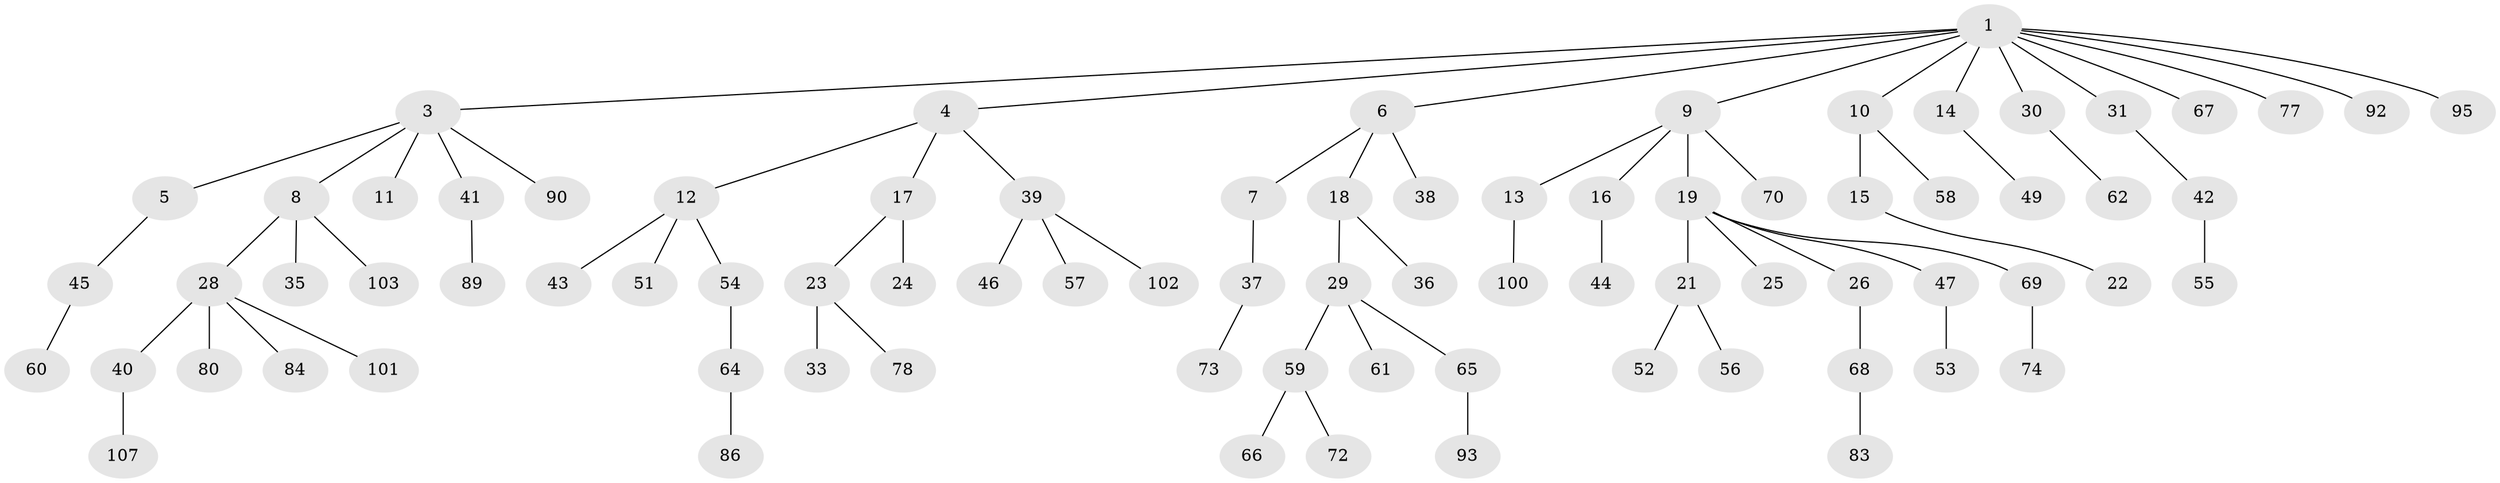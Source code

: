// original degree distribution, {5: 0.02586206896551724, 9: 0.008620689655172414, 6: 0.017241379310344827, 4: 0.06896551724137931, 2: 0.25862068965517243, 3: 0.10344827586206896, 1: 0.5086206896551724, 7: 0.008620689655172414}
// Generated by graph-tools (version 1.1) at 2025/19/03/04/25 18:19:14]
// undirected, 81 vertices, 80 edges
graph export_dot {
graph [start="1"]
  node [color=gray90,style=filled];
  1 [super="+2"];
  3;
  4;
  5;
  6;
  7;
  8;
  9 [super="+82+48"];
  10;
  11;
  12;
  13;
  14;
  15;
  16;
  17 [super="+63"];
  18 [super="+34+71"];
  19 [super="+20"];
  21;
  22;
  23;
  24;
  25 [super="+27"];
  26;
  28 [super="+32"];
  29 [super="+94"];
  30 [super="+115+91"];
  31;
  33 [super="+76+99"];
  35;
  36 [super="+79+98"];
  37;
  38;
  39 [super="+50"];
  40;
  41;
  42;
  43;
  44;
  45;
  46;
  47 [super="+88+97"];
  49 [super="+85"];
  51;
  52 [super="+106"];
  53;
  54;
  55;
  56;
  57;
  58;
  59;
  60;
  61;
  62;
  64;
  65 [super="+87"];
  66;
  67;
  68;
  69;
  70;
  72;
  73;
  74;
  77;
  78;
  80 [super="+104+81"];
  83;
  84;
  86;
  89 [super="+110"];
  90;
  92;
  93;
  95;
  100;
  101;
  102;
  103;
  107 [super="+108"];
  1 -- 14;
  1 -- 30;
  1 -- 77;
  1 -- 92;
  1 -- 3;
  1 -- 4;
  1 -- 67;
  1 -- 6;
  1 -- 9;
  1 -- 10;
  1 -- 31;
  1 -- 95;
  3 -- 5;
  3 -- 8;
  3 -- 11;
  3 -- 41;
  3 -- 90;
  4 -- 12;
  4 -- 17;
  4 -- 39;
  5 -- 45;
  6 -- 7;
  6 -- 18;
  6 -- 38;
  7 -- 37;
  8 -- 28;
  8 -- 35;
  8 -- 103;
  9 -- 13;
  9 -- 16;
  9 -- 19;
  9 -- 70;
  10 -- 15;
  10 -- 58;
  12 -- 43;
  12 -- 51;
  12 -- 54;
  13 -- 100;
  14 -- 49;
  15 -- 22;
  16 -- 44;
  17 -- 23;
  17 -- 24;
  18 -- 29;
  18 -- 36;
  19 -- 21;
  19 -- 25;
  19 -- 26;
  19 -- 47;
  19 -- 69;
  21 -- 52;
  21 -- 56;
  23 -- 33;
  23 -- 78;
  26 -- 68;
  28 -- 80;
  28 -- 84;
  28 -- 101;
  28 -- 40;
  29 -- 59;
  29 -- 61;
  29 -- 65;
  30 -- 62;
  31 -- 42;
  37 -- 73;
  39 -- 46;
  39 -- 57;
  39 -- 102;
  40 -- 107;
  41 -- 89;
  42 -- 55;
  45 -- 60;
  47 -- 53;
  54 -- 64;
  59 -- 66;
  59 -- 72;
  64 -- 86;
  65 -- 93;
  68 -- 83;
  69 -- 74;
}
